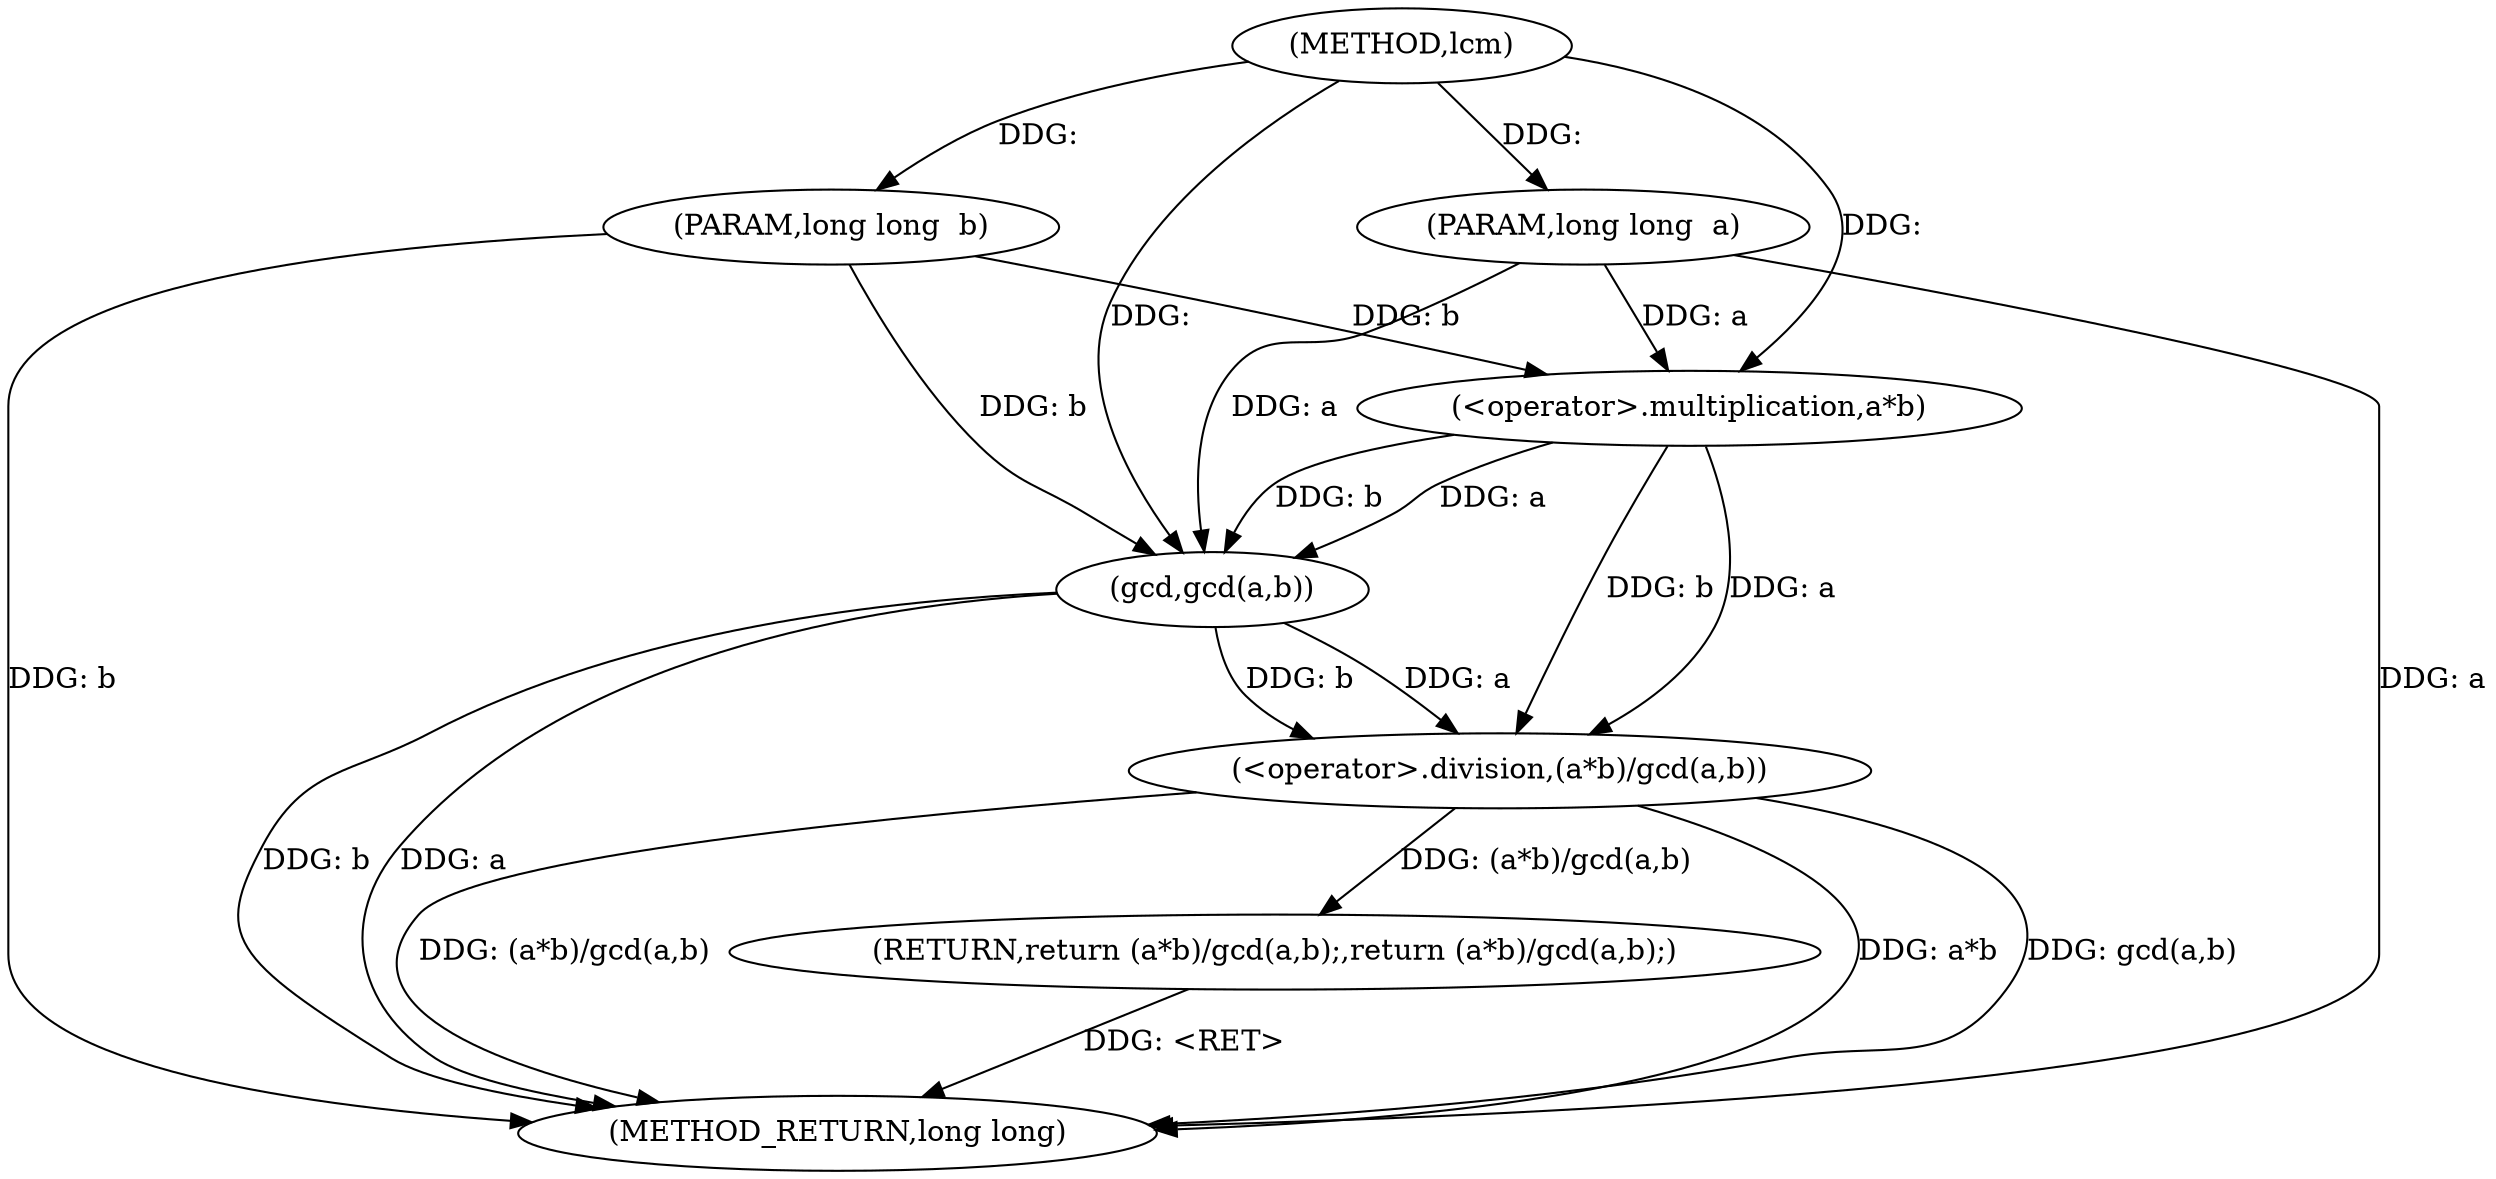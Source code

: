 digraph "lcm" {  
"1000295" [label = "(METHOD,lcm)" ]
"1000307" [label = "(METHOD_RETURN,long long)" ]
"1000296" [label = "(PARAM,long long  a)" ]
"1000297" [label = "(PARAM,long long  b)" ]
"1000299" [label = "(RETURN,return (a*b)/gcd(a,b);,return (a*b)/gcd(a,b);)" ]
"1000300" [label = "(<operator>.division,(a*b)/gcd(a,b))" ]
"1000301" [label = "(<operator>.multiplication,a*b)" ]
"1000304" [label = "(gcd,gcd(a,b))" ]
  "1000299" -> "1000307"  [ label = "DDG: <RET>"] 
  "1000296" -> "1000307"  [ label = "DDG: a"] 
  "1000297" -> "1000307"  [ label = "DDG: b"] 
  "1000300" -> "1000307"  [ label = "DDG: a*b"] 
  "1000304" -> "1000307"  [ label = "DDG: a"] 
  "1000304" -> "1000307"  [ label = "DDG: b"] 
  "1000300" -> "1000307"  [ label = "DDG: gcd(a,b)"] 
  "1000300" -> "1000307"  [ label = "DDG: (a*b)/gcd(a,b)"] 
  "1000295" -> "1000296"  [ label = "DDG: "] 
  "1000295" -> "1000297"  [ label = "DDG: "] 
  "1000300" -> "1000299"  [ label = "DDG: (a*b)/gcd(a,b)"] 
  "1000301" -> "1000300"  [ label = "DDG: b"] 
  "1000301" -> "1000300"  [ label = "DDG: a"] 
  "1000304" -> "1000300"  [ label = "DDG: a"] 
  "1000304" -> "1000300"  [ label = "DDG: b"] 
  "1000296" -> "1000301"  [ label = "DDG: a"] 
  "1000295" -> "1000301"  [ label = "DDG: "] 
  "1000297" -> "1000301"  [ label = "DDG: b"] 
  "1000301" -> "1000304"  [ label = "DDG: a"] 
  "1000296" -> "1000304"  [ label = "DDG: a"] 
  "1000295" -> "1000304"  [ label = "DDG: "] 
  "1000301" -> "1000304"  [ label = "DDG: b"] 
  "1000297" -> "1000304"  [ label = "DDG: b"] 
}
